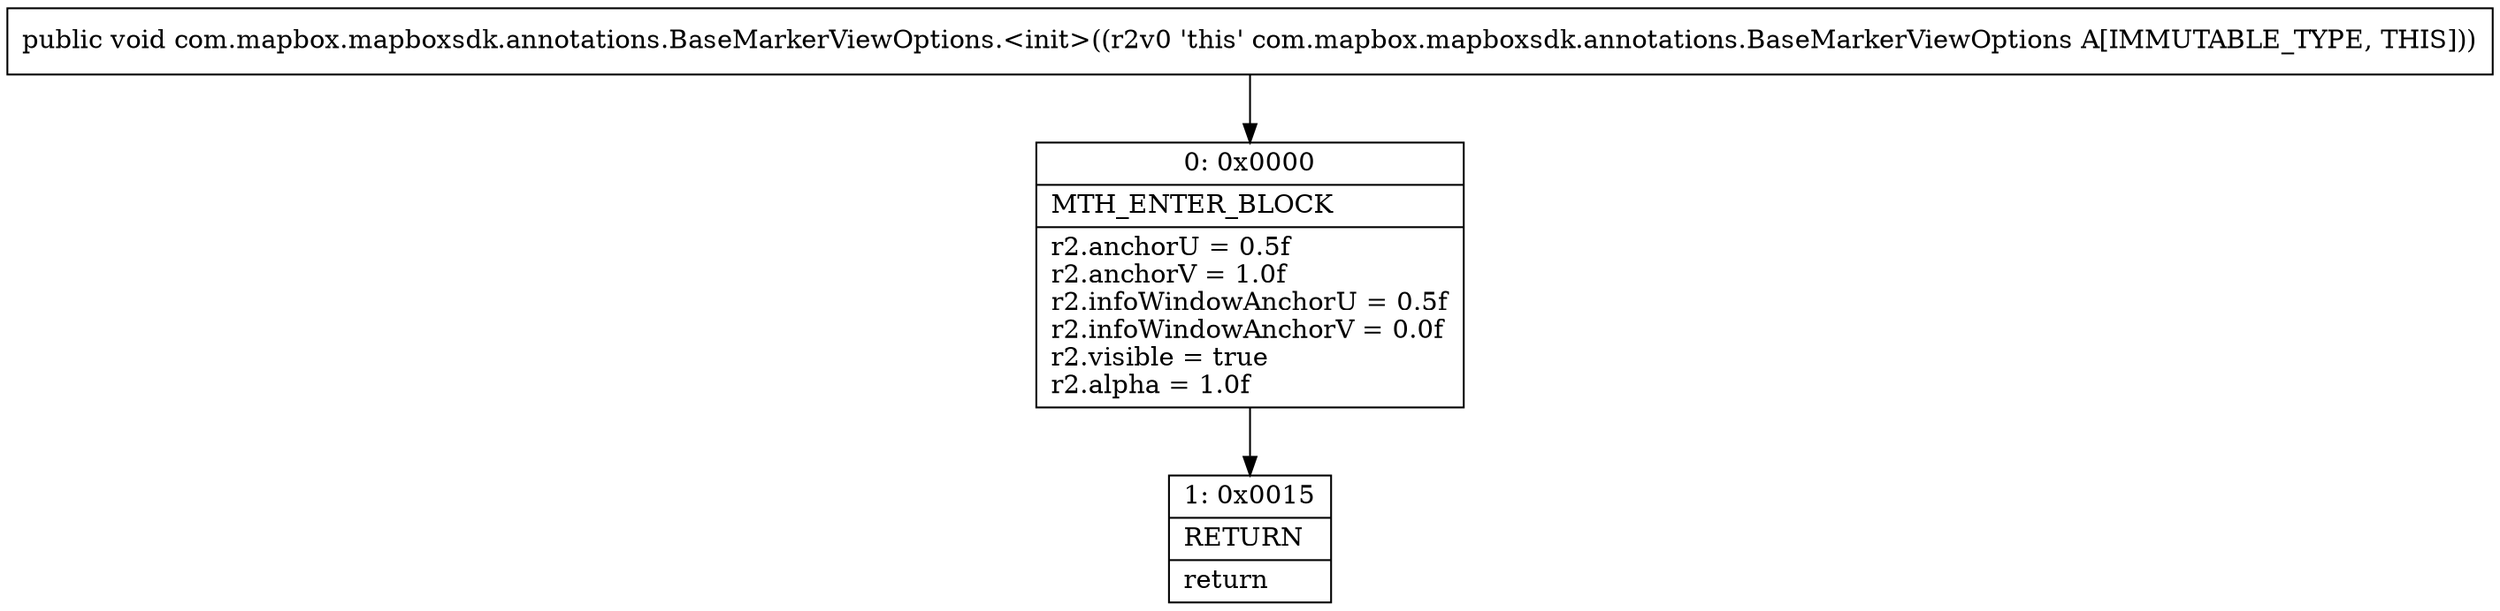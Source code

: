 digraph "CFG forcom.mapbox.mapboxsdk.annotations.BaseMarkerViewOptions.\<init\>()V" {
Node_0 [shape=record,label="{0\:\ 0x0000|MTH_ENTER_BLOCK\l|r2.anchorU = 0.5f\lr2.anchorV = 1.0f\lr2.infoWindowAnchorU = 0.5f\lr2.infoWindowAnchorV = 0.0f\lr2.visible = true\lr2.alpha = 1.0f\l}"];
Node_1 [shape=record,label="{1\:\ 0x0015|RETURN\l|return\l}"];
MethodNode[shape=record,label="{public void com.mapbox.mapboxsdk.annotations.BaseMarkerViewOptions.\<init\>((r2v0 'this' com.mapbox.mapboxsdk.annotations.BaseMarkerViewOptions A[IMMUTABLE_TYPE, THIS])) }"];
MethodNode -> Node_0;
Node_0 -> Node_1;
}

